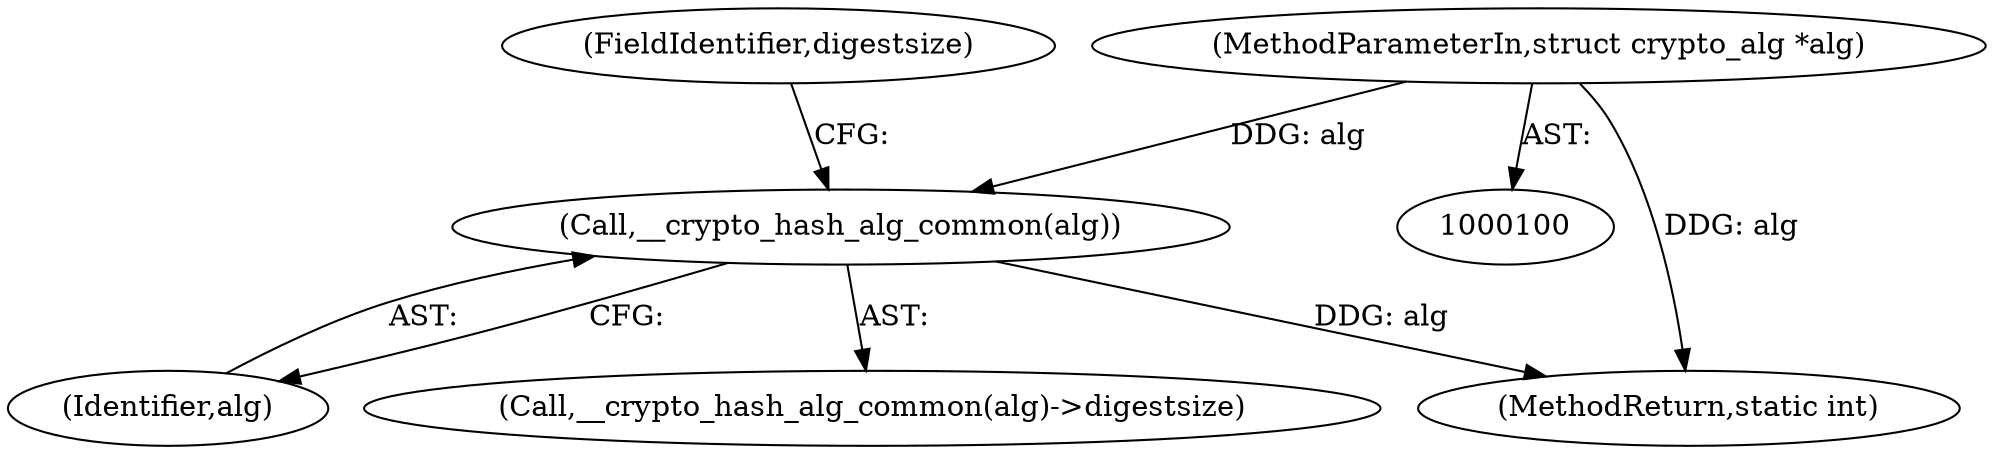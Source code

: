 digraph "0_linux_9a5467bf7b6e9e02ec9c3da4e23747c05faeaac6_3@API" {
"1000126" [label="(Call,__crypto_hash_alg_common(alg))"];
"1000102" [label="(MethodParameterIn,struct crypto_alg *alg)"];
"1000144" [label="(MethodReturn,static int)"];
"1000102" [label="(MethodParameterIn,struct crypto_alg *alg)"];
"1000126" [label="(Call,__crypto_hash_alg_common(alg))"];
"1000127" [label="(Identifier,alg)"];
"1000125" [label="(Call,__crypto_hash_alg_common(alg)->digestsize)"];
"1000128" [label="(FieldIdentifier,digestsize)"];
"1000126" -> "1000125"  [label="AST: "];
"1000126" -> "1000127"  [label="CFG: "];
"1000127" -> "1000126"  [label="AST: "];
"1000128" -> "1000126"  [label="CFG: "];
"1000126" -> "1000144"  [label="DDG: alg"];
"1000102" -> "1000126"  [label="DDG: alg"];
"1000102" -> "1000100"  [label="AST: "];
"1000102" -> "1000144"  [label="DDG: alg"];
}
